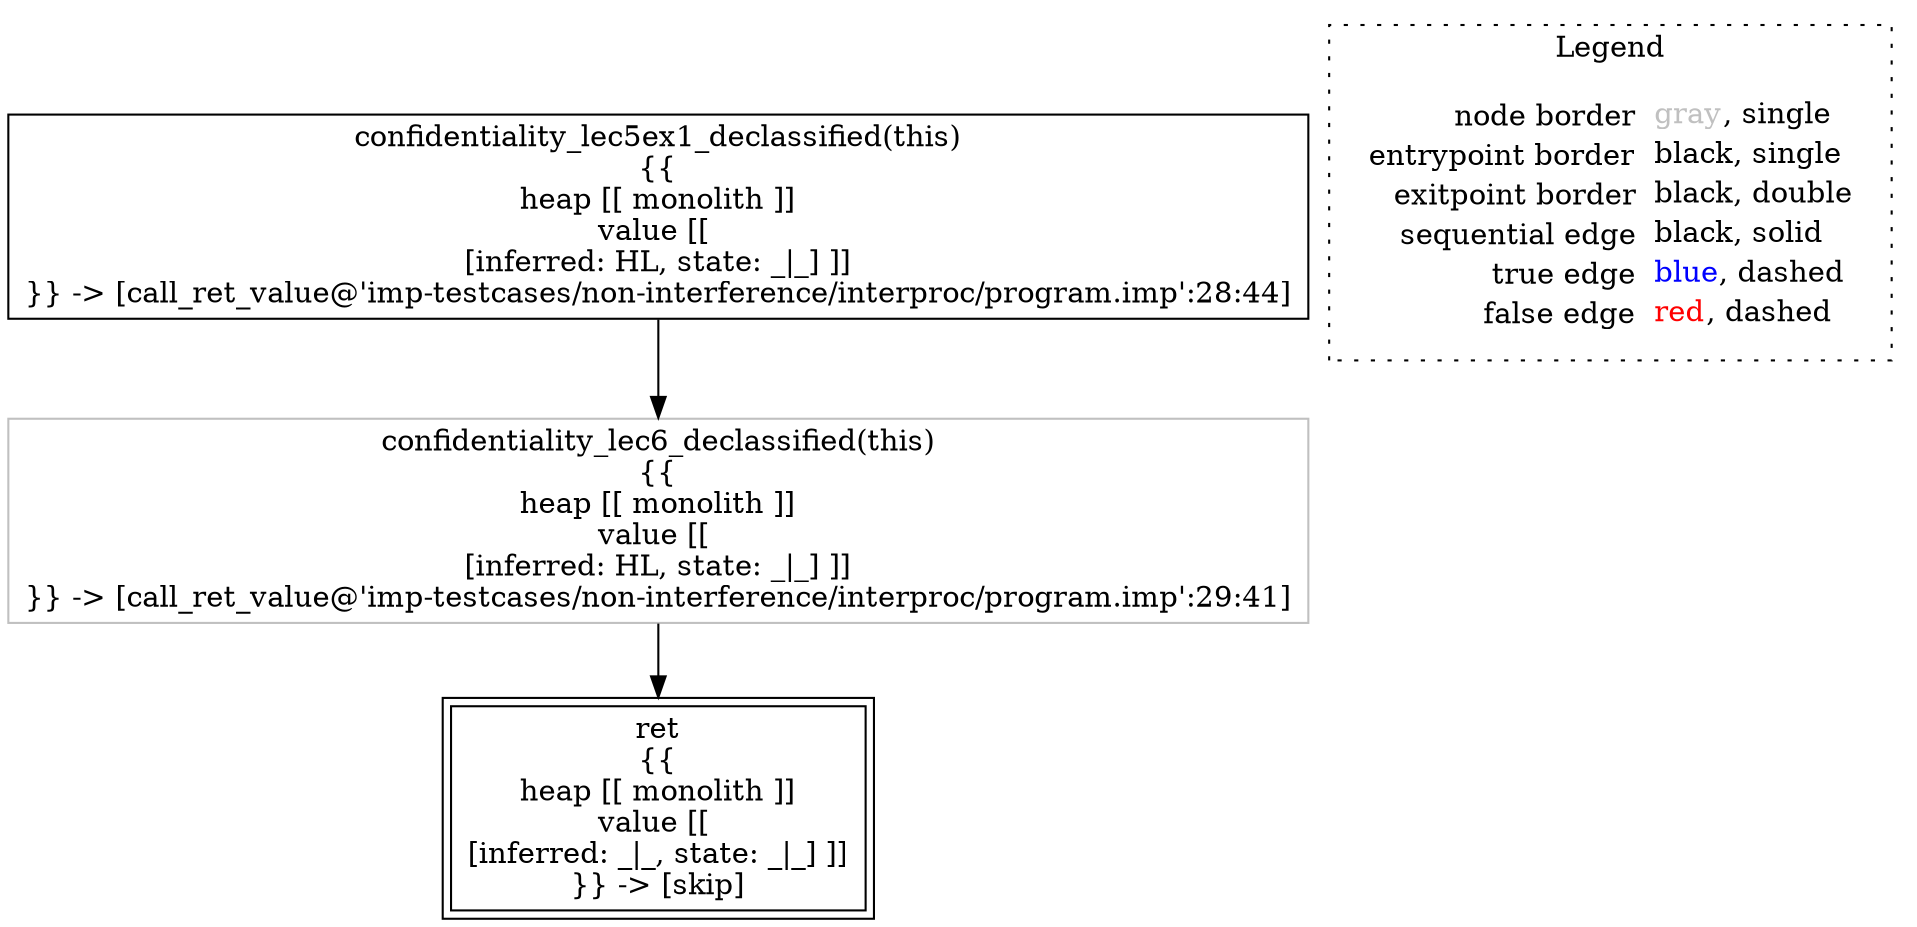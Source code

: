 digraph {
	"node0" [shape="rect",color="black",label=<confidentiality_lec5ex1_declassified(this)<BR/>{{<BR/>heap [[ monolith ]]<BR/>value [[ <BR/>[inferred: HL, state: _|_] ]]<BR/>}} -&gt; [call_ret_value@'imp-testcases/non-interference/interproc/program.imp':28:44]>];
	"node1" [shape="rect",color="gray",label=<confidentiality_lec6_declassified(this)<BR/>{{<BR/>heap [[ monolith ]]<BR/>value [[ <BR/>[inferred: HL, state: _|_] ]]<BR/>}} -&gt; [call_ret_value@'imp-testcases/non-interference/interproc/program.imp':29:41]>];
	"node2" [shape="rect",color="black",peripheries="2",label=<ret<BR/>{{<BR/>heap [[ monolith ]]<BR/>value [[ <BR/>[inferred: _|_, state: _|_] ]]<BR/>}} -&gt; [skip]>];
	"node1" -> "node2" [color="black"];
	"node0" -> "node1" [color="black"];
subgraph cluster_legend {
	label="Legend";
	style=dotted;
	node [shape=plaintext];
	"legend" [label=<<table border="0" cellpadding="2" cellspacing="0" cellborder="0"><tr><td align="right">node border&nbsp;</td><td align="left"><font color="gray">gray</font>, single</td></tr><tr><td align="right">entrypoint border&nbsp;</td><td align="left"><font color="black">black</font>, single</td></tr><tr><td align="right">exitpoint border&nbsp;</td><td align="left"><font color="black">black</font>, double</td></tr><tr><td align="right">sequential edge&nbsp;</td><td align="left"><font color="black">black</font>, solid</td></tr><tr><td align="right">true edge&nbsp;</td><td align="left"><font color="blue">blue</font>, dashed</td></tr><tr><td align="right">false edge&nbsp;</td><td align="left"><font color="red">red</font>, dashed</td></tr></table>>];
}

}
